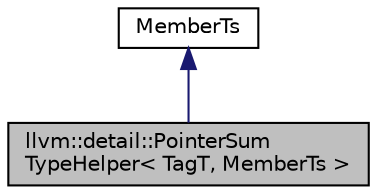 digraph "llvm::detail::PointerSumTypeHelper&lt; TagT, MemberTs &gt;"
{
 // LATEX_PDF_SIZE
  bgcolor="transparent";
  edge [fontname="Helvetica",fontsize="10",labelfontname="Helvetica",labelfontsize="10"];
  node [fontname="Helvetica",fontsize="10",shape="box"];
  Node1 [label="llvm::detail::PointerSum\lTypeHelper\< TagT, MemberTs \>",height=0.2,width=0.4,color="black", fillcolor="grey75", style="filled", fontcolor="black",tooltip="A helper template for implementing PointerSumType."];
  Node2 -> Node1 [dir="back",color="midnightblue",fontsize="10",style="solid",fontname="Helvetica"];
  Node2 [label="MemberTs",height=0.2,width=0.4,color="black",URL="$classllvm_1_1detail_1_1MemberTs.html",tooltip=" "];
}
